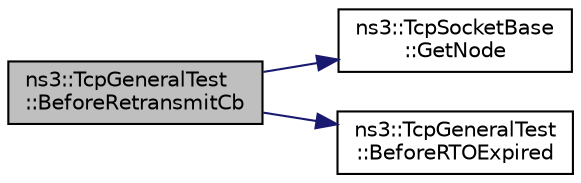 digraph "ns3::TcpGeneralTest::BeforeRetransmitCb"
{
  edge [fontname="Helvetica",fontsize="10",labelfontname="Helvetica",labelfontsize="10"];
  node [fontname="Helvetica",fontsize="10",shape=record];
  rankdir="LR";
  Node1 [label="ns3::TcpGeneralTest\l::BeforeRetransmitCb",height=0.2,width=0.4,color="black", fillcolor="grey75", style="filled", fontcolor="black"];
  Node1 -> Node2 [color="midnightblue",fontsize="10",style="solid"];
  Node2 [label="ns3::TcpSocketBase\l::GetNode",height=0.2,width=0.4,color="black", fillcolor="white", style="filled",URL="$d1/d45/classns3_1_1TcpSocketBase.html#afaca88563d7dc2bb8d5abdb8d9ace59b",tooltip="Return the node this socket is associated with. "];
  Node1 -> Node3 [color="midnightblue",fontsize="10",style="solid"];
  Node3 [label="ns3::TcpGeneralTest\l::BeforeRTOExpired",height=0.2,width=0.4,color="black", fillcolor="white", style="filled",URL="$d2/dfd/classns3_1_1TcpGeneralTest.html#a55d17115937d7461d2ec28cea2513e0d",tooltip="Rto has expired. "];
}

